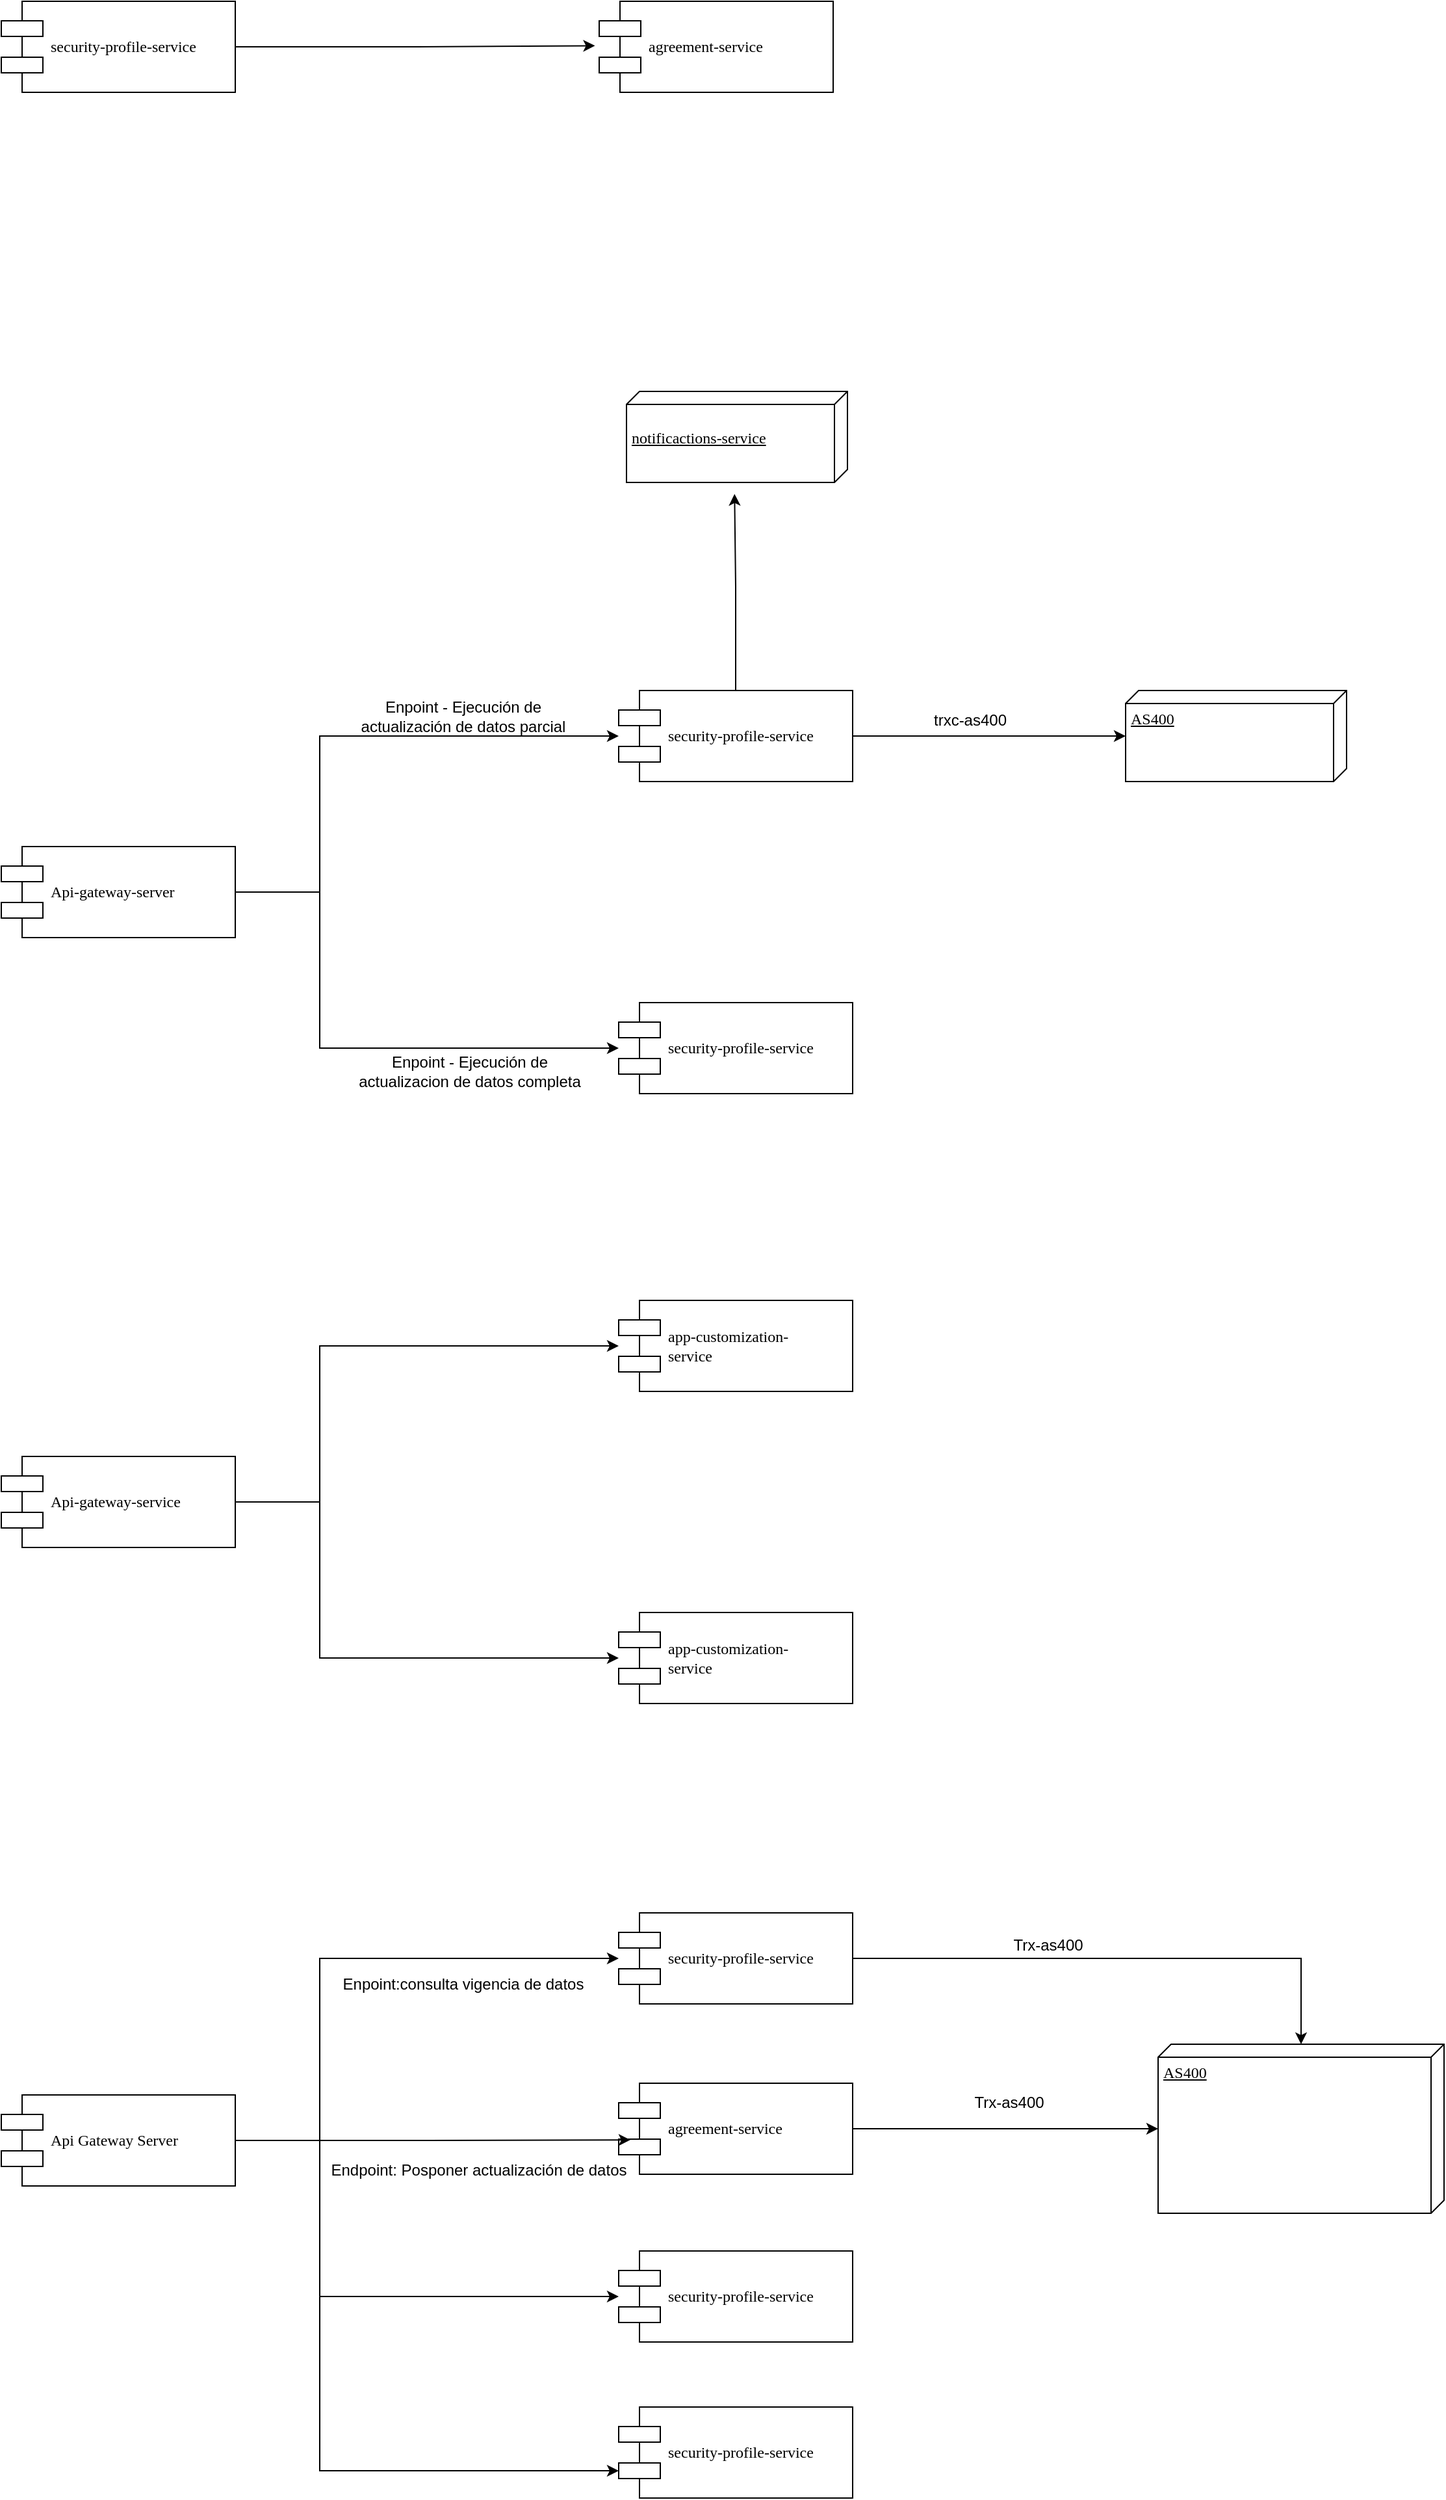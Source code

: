 <mxfile version="22.0.6" type="github">
  <diagram name="Page-1" id="5f0bae14-7c28-e335-631c-24af17079c00">
    <mxGraphModel dx="2760" dy="1500" grid="1" gridSize="10" guides="1" tooltips="1" connect="1" arrows="1" fold="1" page="1" pageScale="1" pageWidth="1100" pageHeight="850" background="none" math="0" shadow="0">
      <root>
        <mxCell id="0" />
        <mxCell id="1" parent="0" />
        <mxCell id="avdBAuHFWkykyo0Ebd1_-8" style="edgeStyle=orthogonalEdgeStyle;rounded=0;orthogonalLoop=1;jettySize=auto;html=1;" parent="1" source="avdBAuHFWkykyo0Ebd1_-1" target="avdBAuHFWkykyo0Ebd1_-3" edge="1">
          <mxGeometry relative="1" as="geometry">
            <Array as="points">
              <mxPoint y="1045" />
              <mxPoint y="905" />
            </Array>
          </mxGeometry>
        </mxCell>
        <mxCell id="avdBAuHFWkykyo0Ebd1_-9" style="edgeStyle=orthogonalEdgeStyle;rounded=0;orthogonalLoop=1;jettySize=auto;html=1;" parent="1" source="avdBAuHFWkykyo0Ebd1_-1" target="avdBAuHFWkykyo0Ebd1_-7" edge="1">
          <mxGeometry relative="1" as="geometry">
            <Array as="points">
              <mxPoint y="1045" />
              <mxPoint y="1165" />
            </Array>
          </mxGeometry>
        </mxCell>
        <mxCell id="avdBAuHFWkykyo0Ebd1_-22" style="edgeStyle=orthogonalEdgeStyle;rounded=0;orthogonalLoop=1;jettySize=auto;html=1;entryX=0;entryY=0.7;entryDx=0;entryDy=0;" parent="1" source="avdBAuHFWkykyo0Ebd1_-1" target="avdBAuHFWkykyo0Ebd1_-21" edge="1">
          <mxGeometry relative="1" as="geometry">
            <Array as="points">
              <mxPoint y="1045" />
              <mxPoint y="1299" />
            </Array>
          </mxGeometry>
        </mxCell>
        <mxCell id="avdBAuHFWkykyo0Ebd1_-1" value="Api Gateway Server" style="shape=component;align=left;spacingLeft=36;rounded=0;shadow=0;comic=0;labelBackgroundColor=none;strokeWidth=1;fontFamily=Verdana;fontSize=12;html=1;" parent="1" vertex="1">
          <mxGeometry x="-245" y="1010" width="180" height="70" as="geometry" />
        </mxCell>
        <mxCell id="avdBAuHFWkykyo0Ebd1_-30" style="edgeStyle=orthogonalEdgeStyle;rounded=0;orthogonalLoop=1;jettySize=auto;html=1;" parent="1" source="avdBAuHFWkykyo0Ebd1_-3" target="avdBAuHFWkykyo0Ebd1_-6" edge="1">
          <mxGeometry relative="1" as="geometry" />
        </mxCell>
        <mxCell id="avdBAuHFWkykyo0Ebd1_-3" value="security-profile-service&amp;nbsp;" style="shape=component;align=left;spacingLeft=36;rounded=0;shadow=0;comic=0;labelBackgroundColor=none;strokeWidth=1;fontFamily=Verdana;fontSize=12;html=1;" parent="1" vertex="1">
          <mxGeometry x="230" y="870" width="180" height="70" as="geometry" />
        </mxCell>
        <mxCell id="avdBAuHFWkykyo0Ebd1_-6" value="AS400" style="verticalAlign=top;align=left;spacingTop=8;spacingLeft=2;spacingRight=12;shape=cube;size=10;direction=south;fontStyle=4;html=1;rounded=0;shadow=0;comic=0;labelBackgroundColor=none;strokeWidth=1;fontFamily=Verdana;fontSize=12" parent="1" vertex="1">
          <mxGeometry x="645" y="971" width="220" height="130" as="geometry" />
        </mxCell>
        <mxCell id="avdBAuHFWkykyo0Ebd1_-7" value="security-profile-service" style="shape=component;align=left;spacingLeft=36;rounded=0;shadow=0;comic=0;labelBackgroundColor=none;strokeWidth=1;fontFamily=Verdana;fontSize=12;html=1;" parent="1" vertex="1">
          <mxGeometry x="230" y="1130" width="180" height="70" as="geometry" />
        </mxCell>
        <mxCell id="avdBAuHFWkykyo0Ebd1_-10" value="Enpoint:consulta vigencia de datos" style="text;html=1;align=center;verticalAlign=middle;resizable=0;points=[];autosize=1;strokeColor=none;fillColor=none;" parent="1" vertex="1">
          <mxGeometry x="5" y="910" width="210" height="30" as="geometry" />
        </mxCell>
        <mxCell id="avdBAuHFWkykyo0Ebd1_-12" value="Trx-as400&lt;br&gt;" style="text;html=1;align=center;verticalAlign=middle;resizable=0;points=[];autosize=1;strokeColor=none;fillColor=none;" parent="1" vertex="1">
          <mxGeometry x="520" y="880" width="80" height="30" as="geometry" />
        </mxCell>
        <mxCell id="avdBAuHFWkykyo0Ebd1_-14" value="Endpoint: Posponer actualización de datos" style="text;html=1;align=center;verticalAlign=middle;resizable=0;points=[];autosize=1;strokeColor=none;fillColor=none;" parent="1" vertex="1">
          <mxGeometry x="-3" y="1053" width="250" height="30" as="geometry" />
        </mxCell>
        <mxCell id="avdBAuHFWkykyo0Ebd1_-18" value="Trx-as400" style="text;html=1;align=center;verticalAlign=middle;resizable=0;points=[];autosize=1;strokeColor=none;fillColor=none;" parent="1" vertex="1">
          <mxGeometry x="490" y="1001" width="80" height="30" as="geometry" />
        </mxCell>
        <mxCell id="avdBAuHFWkykyo0Ebd1_-21" value="security-profile-service" style="shape=component;align=left;spacingLeft=36;rounded=0;shadow=0;comic=0;labelBackgroundColor=none;strokeWidth=1;fontFamily=Verdana;fontSize=12;html=1;" parent="1" vertex="1">
          <mxGeometry x="230" y="1250" width="180" height="70" as="geometry" />
        </mxCell>
        <mxCell id="avdBAuHFWkykyo0Ebd1_-23" value="security-profile-service" style="shape=component;align=left;spacingLeft=36;rounded=0;shadow=0;comic=0;labelBackgroundColor=none;strokeWidth=1;fontFamily=Verdana;fontSize=12;html=1;" parent="1" vertex="1">
          <mxGeometry x="-245" y="-600" width="180" height="70" as="geometry" />
        </mxCell>
        <mxCell id="avdBAuHFWkykyo0Ebd1_-24" value="agreement-service" style="shape=component;align=left;spacingLeft=36;rounded=0;shadow=0;comic=0;labelBackgroundColor=none;strokeWidth=1;fontFamily=Verdana;fontSize=12;html=1;" parent="1" vertex="1">
          <mxGeometry x="215" y="-600" width="180" height="70" as="geometry" />
        </mxCell>
        <mxCell id="-H6l8ciazb51byIZADGl-6" style="edgeStyle=orthogonalEdgeStyle;rounded=0;orthogonalLoop=1;jettySize=auto;html=1;" edge="1" parent="1" source="avdBAuHFWkykyo0Ebd1_-26" target="avdBAuHFWkykyo0Ebd1_-27">
          <mxGeometry relative="1" as="geometry">
            <Array as="points">
              <mxPoint y="554" />
              <mxPoint y="434" />
            </Array>
          </mxGeometry>
        </mxCell>
        <mxCell id="-H6l8ciazb51byIZADGl-7" style="edgeStyle=orthogonalEdgeStyle;rounded=0;orthogonalLoop=1;jettySize=auto;html=1;" edge="1" parent="1" source="avdBAuHFWkykyo0Ebd1_-26" target="-H6l8ciazb51byIZADGl-4">
          <mxGeometry relative="1" as="geometry">
            <Array as="points">
              <mxPoint y="554" />
              <mxPoint y="674" />
            </Array>
          </mxGeometry>
        </mxCell>
        <mxCell id="avdBAuHFWkykyo0Ebd1_-26" value="Api-gateway-service" style="shape=component;align=left;spacingLeft=36;rounded=0;shadow=0;comic=0;labelBackgroundColor=none;strokeWidth=1;fontFamily=Verdana;fontSize=12;html=1;" parent="1" vertex="1">
          <mxGeometry x="-245" y="519" width="180" height="70" as="geometry" />
        </mxCell>
        <mxCell id="avdBAuHFWkykyo0Ebd1_-27" value="app-customization-&lt;br&gt;service" style="shape=component;align=left;spacingLeft=36;rounded=0;shadow=0;comic=0;labelBackgroundColor=none;strokeWidth=1;fontFamily=Verdana;fontSize=12;html=1;" parent="1" vertex="1">
          <mxGeometry x="230" y="399" width="180" height="70" as="geometry" />
        </mxCell>
        <mxCell id="avdBAuHFWkykyo0Ebd1_-33" style="edgeStyle=orthogonalEdgeStyle;rounded=0;orthogonalLoop=1;jettySize=auto;html=1;" parent="1" source="avdBAuHFWkykyo0Ebd1_-28" target="avdBAuHFWkykyo0Ebd1_-6" edge="1">
          <mxGeometry relative="1" as="geometry" />
        </mxCell>
        <mxCell id="avdBAuHFWkykyo0Ebd1_-28" value="agreement-service" style="shape=component;align=left;spacingLeft=36;rounded=0;shadow=0;comic=0;labelBackgroundColor=none;strokeWidth=1;fontFamily=Verdana;fontSize=12;html=1;" parent="1" vertex="1">
          <mxGeometry x="230" y="1001" width="180" height="70" as="geometry" />
        </mxCell>
        <mxCell id="avdBAuHFWkykyo0Ebd1_-29" style="edgeStyle=orthogonalEdgeStyle;rounded=0;orthogonalLoop=1;jettySize=auto;html=1;entryX=0.05;entryY=0.623;entryDx=0;entryDy=0;entryPerimeter=0;" parent="1" source="avdBAuHFWkykyo0Ebd1_-1" target="avdBAuHFWkykyo0Ebd1_-28" edge="1">
          <mxGeometry relative="1" as="geometry" />
        </mxCell>
        <mxCell id="-H6l8ciazb51byIZADGl-4" value="app-customization-&lt;br&gt;service" style="shape=component;align=left;spacingLeft=36;rounded=0;shadow=0;comic=0;labelBackgroundColor=none;strokeWidth=1;fontFamily=Verdana;fontSize=12;html=1;" vertex="1" parent="1">
          <mxGeometry x="230" y="639" width="180" height="70" as="geometry" />
        </mxCell>
        <mxCell id="-H6l8ciazb51byIZADGl-18" style="edgeStyle=orthogonalEdgeStyle;rounded=0;orthogonalLoop=1;jettySize=auto;html=1;" edge="1" parent="1" source="-H6l8ciazb51byIZADGl-20" target="-H6l8ciazb51byIZADGl-21">
          <mxGeometry relative="1" as="geometry">
            <Array as="points">
              <mxPoint y="85" />
              <mxPoint y="-35" />
            </Array>
          </mxGeometry>
        </mxCell>
        <mxCell id="-H6l8ciazb51byIZADGl-19" style="edgeStyle=orthogonalEdgeStyle;rounded=0;orthogonalLoop=1;jettySize=auto;html=1;" edge="1" parent="1" source="-H6l8ciazb51byIZADGl-20" target="-H6l8ciazb51byIZADGl-22">
          <mxGeometry relative="1" as="geometry">
            <Array as="points">
              <mxPoint y="85" />
              <mxPoint y="205" />
            </Array>
          </mxGeometry>
        </mxCell>
        <mxCell id="-H6l8ciazb51byIZADGl-20" value="Api-gateway-server" style="shape=component;align=left;spacingLeft=36;rounded=0;shadow=0;comic=0;labelBackgroundColor=none;strokeWidth=1;fontFamily=Verdana;fontSize=12;html=1;" vertex="1" parent="1">
          <mxGeometry x="-245" y="50" width="180" height="70" as="geometry" />
        </mxCell>
        <mxCell id="-H6l8ciazb51byIZADGl-26" style="edgeStyle=orthogonalEdgeStyle;rounded=0;orthogonalLoop=1;jettySize=auto;html=1;" edge="1" parent="1" source="-H6l8ciazb51byIZADGl-21" target="-H6l8ciazb51byIZADGl-25">
          <mxGeometry relative="1" as="geometry" />
        </mxCell>
        <mxCell id="-H6l8ciazb51byIZADGl-29" style="edgeStyle=orthogonalEdgeStyle;rounded=0;orthogonalLoop=1;jettySize=auto;html=1;entryX=1.126;entryY=0.511;entryDx=0;entryDy=0;entryPerimeter=0;" edge="1" parent="1" source="-H6l8ciazb51byIZADGl-21" target="-H6l8ciazb51byIZADGl-28">
          <mxGeometry relative="1" as="geometry">
            <Array as="points" />
          </mxGeometry>
        </mxCell>
        <mxCell id="-H6l8ciazb51byIZADGl-21" value="security-profile-service" style="shape=component;align=left;spacingLeft=36;rounded=0;shadow=0;comic=0;labelBackgroundColor=none;strokeWidth=1;fontFamily=Verdana;fontSize=12;html=1;" vertex="1" parent="1">
          <mxGeometry x="230" y="-70" width="180" height="70" as="geometry" />
        </mxCell>
        <mxCell id="-H6l8ciazb51byIZADGl-22" value="security-profile-service" style="shape=component;align=left;spacingLeft=36;rounded=0;shadow=0;comic=0;labelBackgroundColor=none;strokeWidth=1;fontFamily=Verdana;fontSize=12;html=1;" vertex="1" parent="1">
          <mxGeometry x="230" y="170" width="180" height="70" as="geometry" />
        </mxCell>
        <mxCell id="-H6l8ciazb51byIZADGl-23" value="Enpoint - Ejecución de &lt;br&gt;actualización de datos parcial" style="text;html=1;align=center;verticalAlign=middle;resizable=0;points=[];autosize=1;strokeColor=none;fillColor=none;" vertex="1" parent="1">
          <mxGeometry x="20" y="-70" width="180" height="40" as="geometry" />
        </mxCell>
        <mxCell id="-H6l8ciazb51byIZADGl-24" value="Enpoint - Ejecución de &lt;br&gt;actualizacion de datos completa" style="text;html=1;align=center;verticalAlign=middle;resizable=0;points=[];autosize=1;strokeColor=none;fillColor=none;" vertex="1" parent="1">
          <mxGeometry x="20" y="203" width="190" height="40" as="geometry" />
        </mxCell>
        <mxCell id="-H6l8ciazb51byIZADGl-25" value="AS400" style="verticalAlign=top;align=left;spacingTop=8;spacingLeft=2;spacingRight=12;shape=cube;size=10;direction=south;fontStyle=4;html=1;rounded=0;shadow=0;comic=0;labelBackgroundColor=none;strokeWidth=1;fontFamily=Verdana;fontSize=12" vertex="1" parent="1">
          <mxGeometry x="620" y="-70" width="170" height="70" as="geometry" />
        </mxCell>
        <mxCell id="-H6l8ciazb51byIZADGl-27" value="trxc-as400" style="text;html=1;align=center;verticalAlign=middle;resizable=0;points=[];autosize=1;strokeColor=none;fillColor=none;" vertex="1" parent="1">
          <mxGeometry x="460" y="-62" width="80" height="30" as="geometry" />
        </mxCell>
        <mxCell id="-H6l8ciazb51byIZADGl-28" value="&lt;br&gt;notificactions-service" style="verticalAlign=top;align=left;spacingTop=8;spacingLeft=2;spacingRight=12;shape=cube;size=10;direction=south;fontStyle=4;html=1;rounded=0;shadow=0;comic=0;labelBackgroundColor=none;strokeWidth=1;fontFamily=Verdana;fontSize=12" vertex="1" parent="1">
          <mxGeometry x="236" y="-300" width="170" height="70" as="geometry" />
        </mxCell>
        <mxCell id="-H6l8ciazb51byIZADGl-31" style="edgeStyle=orthogonalEdgeStyle;rounded=0;orthogonalLoop=1;jettySize=auto;html=1;entryX=-0.018;entryY=0.488;entryDx=0;entryDy=0;entryPerimeter=0;" edge="1" parent="1" source="avdBAuHFWkykyo0Ebd1_-23" target="avdBAuHFWkykyo0Ebd1_-24">
          <mxGeometry relative="1" as="geometry" />
        </mxCell>
      </root>
    </mxGraphModel>
  </diagram>
</mxfile>
